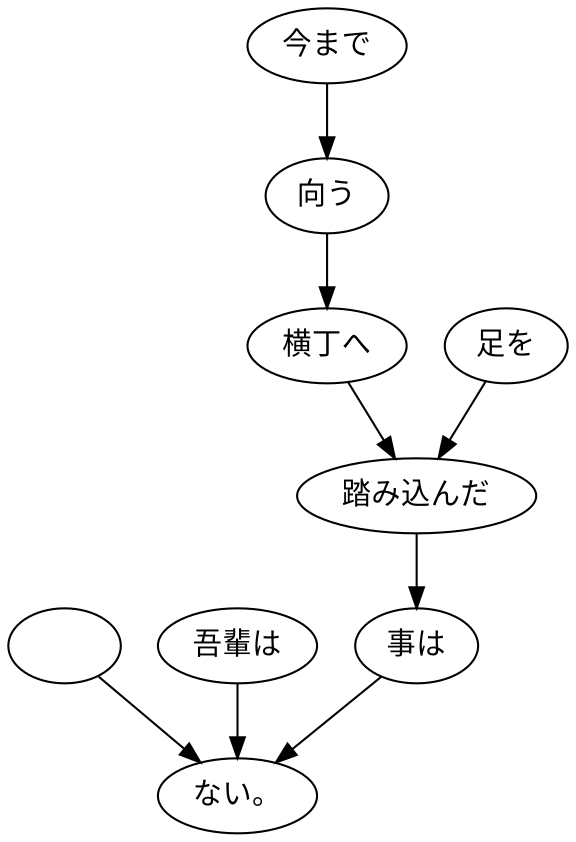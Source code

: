 digraph graph1781 {
	node0 [label="　"];
	node1 [label="吾輩は"];
	node2 [label="今まで"];
	node3 [label="向う"];
	node4 [label="横丁へ"];
	node5 [label="足を"];
	node6 [label="踏み込んだ"];
	node7 [label="事は"];
	node8 [label="ない。"];
	node0 -> node8;
	node1 -> node8;
	node2 -> node3;
	node3 -> node4;
	node4 -> node6;
	node5 -> node6;
	node6 -> node7;
	node7 -> node8;
}
